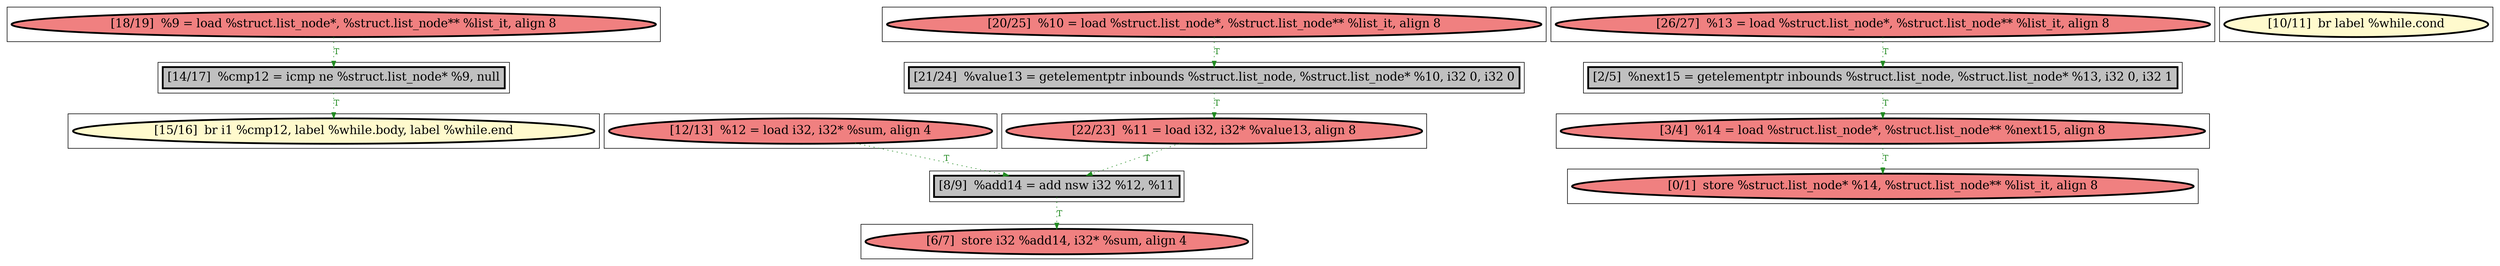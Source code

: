 
digraph G {



node710->node711 [style=dotted,color=forestgreen,label="T",fontcolor=forestgreen ]
node703->node701 [style=dotted,color=forestgreen,label="T",fontcolor=forestgreen ]
node707->node708 [style=dotted,color=forestgreen,label="T",fontcolor=forestgreen ]
node709->node698 [style=dotted,color=forestgreen,label="T",fontcolor=forestgreen ]
node701->node700 [style=dotted,color=forestgreen,label="T",fontcolor=forestgreen ]
node711->node705 [style=dotted,color=forestgreen,label="T",fontcolor=forestgreen ]
node704->node707 [style=dotted,color=forestgreen,label="T",fontcolor=forestgreen ]
node699->node709 [style=dotted,color=forestgreen,label="T",fontcolor=forestgreen ]
node708->node701 [style=dotted,color=forestgreen,label="T",fontcolor=forestgreen ]
node706->node699 [style=dotted,color=forestgreen,label="T",fontcolor=forestgreen ]


subgraph cluster13 {


node711 [penwidth=3.0,fontsize=20,fillcolor=grey,label="[14/17]  %cmp12 = icmp ne %struct.list_node* %9, null",shape=rectangle,style=filled ]



}

subgraph cluster11 {


node709 [penwidth=3.0,fontsize=20,fillcolor=lightcoral,label="[3/4]  %14 = load %struct.list_node*, %struct.list_node** %next15, align 8",shape=ellipse,style=filled ]



}

subgraph cluster10 {


node708 [penwidth=3.0,fontsize=20,fillcolor=lightcoral,label="[22/23]  %11 = load i32, i32* %value13, align 8",shape=ellipse,style=filled ]



}

subgraph cluster9 {


node707 [penwidth=3.0,fontsize=20,fillcolor=grey,label="[21/24]  %value13 = getelementptr inbounds %struct.list_node, %struct.list_node* %10, i32 0, i32 0",shape=rectangle,style=filled ]



}

subgraph cluster8 {


node706 [penwidth=3.0,fontsize=20,fillcolor=lightcoral,label="[26/27]  %13 = load %struct.list_node*, %struct.list_node** %list_it, align 8",shape=ellipse,style=filled ]



}

subgraph cluster7 {


node705 [penwidth=3.0,fontsize=20,fillcolor=lemonchiffon,label="[15/16]  br i1 %cmp12, label %while.body, label %while.end",shape=ellipse,style=filled ]



}

subgraph cluster6 {


node704 [penwidth=3.0,fontsize=20,fillcolor=lightcoral,label="[20/25]  %10 = load %struct.list_node*, %struct.list_node** %list_it, align 8",shape=ellipse,style=filled ]



}

subgraph cluster0 {


node698 [penwidth=3.0,fontsize=20,fillcolor=lightcoral,label="[0/1]  store %struct.list_node* %14, %struct.list_node** %list_it, align 8",shape=ellipse,style=filled ]



}

subgraph cluster12 {


node710 [penwidth=3.0,fontsize=20,fillcolor=lightcoral,label="[18/19]  %9 = load %struct.list_node*, %struct.list_node** %list_it, align 8",shape=ellipse,style=filled ]



}

subgraph cluster5 {


node703 [penwidth=3.0,fontsize=20,fillcolor=lightcoral,label="[12/13]  %12 = load i32, i32* %sum, align 4",shape=ellipse,style=filled ]



}

subgraph cluster1 {


node699 [penwidth=3.0,fontsize=20,fillcolor=grey,label="[2/5]  %next15 = getelementptr inbounds %struct.list_node, %struct.list_node* %13, i32 0, i32 1",shape=rectangle,style=filled ]



}

subgraph cluster2 {


node700 [penwidth=3.0,fontsize=20,fillcolor=lightcoral,label="[6/7]  store i32 %add14, i32* %sum, align 4",shape=ellipse,style=filled ]



}

subgraph cluster3 {


node701 [penwidth=3.0,fontsize=20,fillcolor=grey,label="[8/9]  %add14 = add nsw i32 %12, %11",shape=rectangle,style=filled ]



}

subgraph cluster4 {


node702 [penwidth=3.0,fontsize=20,fillcolor=lemonchiffon,label="[10/11]  br label %while.cond",shape=ellipse,style=filled ]



}

}
